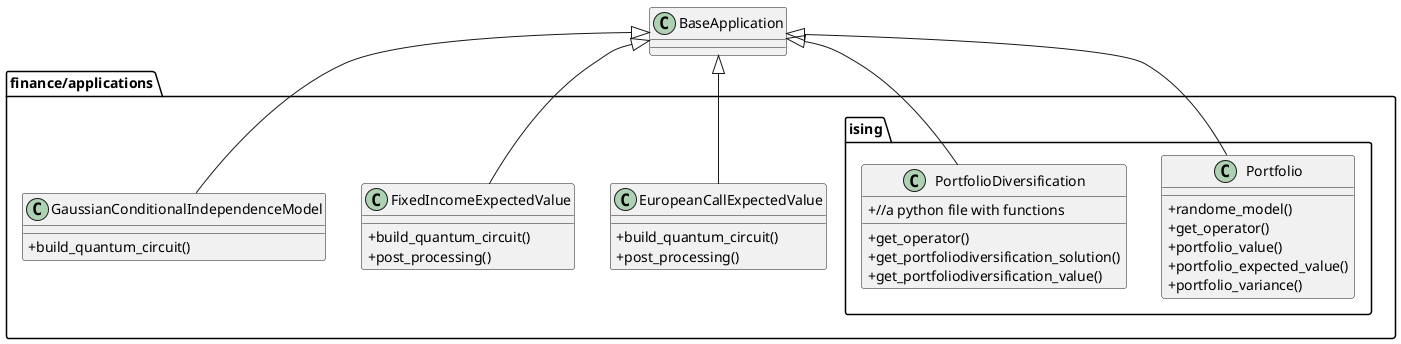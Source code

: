 @startuml
skinparam classAttributeIconSize 0

class BaseApplication{

}
package finance/applications{
    package ising{
        class Portfolio
        {
            +randome_model()
            +get_operator()
            +portfolio_value()
            +portfolio_expected_value()
            +portfolio_variance()
        }
        class PortfolioDiversification
        {
            +//a python file with functions
            +get_operator()
            +get_portfoliodiversification_solution()
            +get_portfoliodiversification_value()
        }
    }
    class EuropeanCallExpectedValue{
        +build_quantum_circuit()
        +post_processing()
    }

    class FixedIncomeExpectedValue{
        +build_quantum_circuit()
        +post_processing()
    }

    class GaussianConditionalIndependenceModel{
        +build_quantum_circuit()
    }
}

BaseApplication <|--EuropeanCallExpectedValue
BaseApplication <|--FixedIncomeExpectedValue
BaseApplication <|--GaussianConditionalIndependenceModel
BaseApplication <|-- Portfolio
BaseApplication <|-- PortfolioDiversification

@enduml

        -to_ising() //maybe we don't need this since we can convert a problem with converters